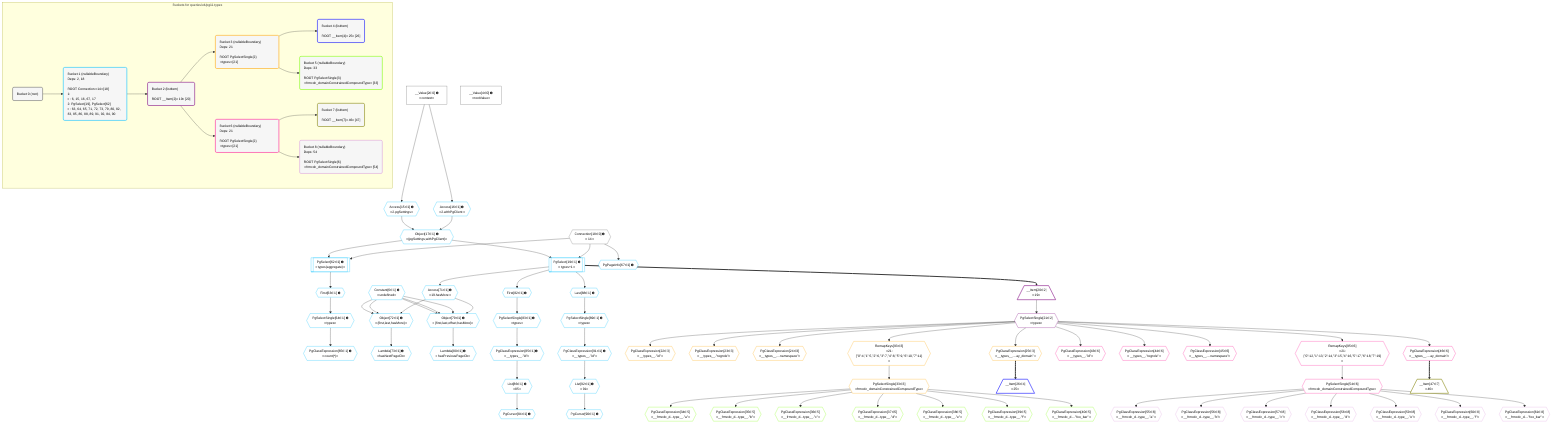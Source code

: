 %%{init: {'themeVariables': { 'fontSize': '12px'}}}%%
graph TD
    classDef path fill:#eee,stroke:#000,color:#000
    classDef plan fill:#fff,stroke-width:1px,color:#000
    classDef itemplan fill:#fff,stroke-width:2px,color:#000
    classDef unbatchedplan fill:#dff,stroke-width:1px,color:#000
    classDef sideeffectplan fill:#fcc,stroke-width:2px,color:#000
    classDef bucket fill:#f6f6f6,color:#000,stroke-width:2px,text-align:left


    %% plan dependencies
    __Value2["__Value[2∈0] ➊<br />ᐸcontextᐳ"]:::plan
    __Value4["__Value[4∈0] ➊<br />ᐸrootValueᐳ"]:::plan
    Connection18{{"Connection[18∈0] ➊<br />ᐸ14ᐳ"}}:::plan
    Object79{{"Object[79∈1] ➊<br />ᐸ{first,last,offset,hasMore}ᐳ"}}:::plan
    Constant6{{"Constant[6∈1] ➊<br />ᐸundefinedᐳ"}}:::plan
    Access71{{"Access[71∈1] ➊<br />ᐸ19.hasMoreᐳ"}}:::plan
    Constant6 & Constant6 & Constant6 & Access71 --> Object79
    Object72{{"Object[72∈1] ➊<br />ᐸ{first,last,hasMore}ᐳ"}}:::plan
    Constant6 & Constant6 & Access71 --> Object72
    Object17{{"Object[17∈1] ➊<br />ᐸ{pgSettings,withPgClient}ᐳ"}}:::plan
    Access15{{"Access[15∈1] ➊<br />ᐸ2.pgSettingsᐳ"}}:::plan
    Access16{{"Access[16∈1] ➊<br />ᐸ2.withPgClientᐳ"}}:::plan
    Access15 & Access16 --> Object17
    PgSelect19[["PgSelect[19∈1] ➊<br />ᐸtypes+1ᐳ"]]:::plan
    Object17 & Connection18 --> PgSelect19
    PgSelect62[["PgSelect[62∈1] ➊<br />ᐸtypes(aggregate)ᐳ"]]:::plan
    Object17 & Connection18 --> PgSelect62
    __Value2 --> Access15
    __Value2 --> Access16
    First63{{"First[63∈1] ➊"}}:::plan
    PgSelect62 --> First63
    PgSelectSingle64{{"PgSelectSingle[64∈1] ➊<br />ᐸtypesᐳ"}}:::plan
    First63 --> PgSelectSingle64
    PgClassExpression65{{"PgClassExpression[65∈1] ➊<br />ᐸcount(*)ᐳ"}}:::plan
    PgSelectSingle64 --> PgClassExpression65
    PgPageInfo67{{"PgPageInfo[67∈1] ➊"}}:::plan
    Connection18 --> PgPageInfo67
    PgSelect19 --> Access71
    Lambda73{{"Lambda[73∈1] ➊<br />ᐸhasNextPageCbᐳ"}}:::plan
    Object72 --> Lambda73
    Lambda80{{"Lambda[80∈1] ➊<br />ᐸhasPreviousPageCbᐳ"}}:::plan
    Object79 --> Lambda80
    First82{{"First[82∈1] ➊"}}:::plan
    PgSelect19 --> First82
    PgSelectSingle83{{"PgSelectSingle[83∈1] ➊<br />ᐸtypesᐳ"}}:::plan
    First82 --> PgSelectSingle83
    PgCursor84{{"PgCursor[84∈1] ➊"}}:::plan
    List86{{"List[86∈1] ➊<br />ᐸ85ᐳ"}}:::plan
    List86 --> PgCursor84
    PgClassExpression85{{"PgClassExpression[85∈1] ➊<br />ᐸ__types__.”id”ᐳ"}}:::plan
    PgSelectSingle83 --> PgClassExpression85
    PgClassExpression85 --> List86
    Last88{{"Last[88∈1] ➊"}}:::plan
    PgSelect19 --> Last88
    PgSelectSingle89{{"PgSelectSingle[89∈1] ➊<br />ᐸtypesᐳ"}}:::plan
    Last88 --> PgSelectSingle89
    PgCursor90{{"PgCursor[90∈1] ➊"}}:::plan
    List92{{"List[92∈1] ➊<br />ᐸ91ᐳ"}}:::plan
    List92 --> PgCursor90
    PgClassExpression91{{"PgClassExpression[91∈1] ➊<br />ᐸ__types__.”id”ᐳ"}}:::plan
    PgSelectSingle89 --> PgClassExpression91
    PgClassExpression91 --> List92
    __Item20[/"__Item[20∈2]<br />ᐸ19ᐳ"\]:::itemplan
    PgSelect19 ==> __Item20
    PgSelectSingle21{{"PgSelectSingle[21∈2]<br />ᐸtypesᐳ"}}:::plan
    __Item20 --> PgSelectSingle21
    PgClassExpression22{{"PgClassExpression[22∈3]<br />ᐸ__types__.”id”ᐳ"}}:::plan
    PgSelectSingle21 --> PgClassExpression22
    PgClassExpression23{{"PgClassExpression[23∈3]<br />ᐸ__types__.”regrole”ᐳ"}}:::plan
    PgSelectSingle21 --> PgClassExpression23
    PgClassExpression24{{"PgClassExpression[24∈3]<br />ᐸ__types__....namespace”ᐳ"}}:::plan
    PgSelectSingle21 --> PgClassExpression24
    PgClassExpression25{{"PgClassExpression[25∈3]<br />ᐸ__types__....ay_domain”ᐳ"}}:::plan
    PgSelectSingle21 --> PgClassExpression25
    PgSelectSingle33{{"PgSelectSingle[33∈3]<br />ᐸfrmcdc_domainConstrainedCompoundTypeᐳ"}}:::plan
    RemapKeys93{{"RemapKeys[93∈3]<br />ᐸ21:{”0”:4,”1”:5,”2”:6,”3”:7,”4”:8,”5”:9,”6”:10,”7”:11}ᐳ"}}:::plan
    RemapKeys93 --> PgSelectSingle33
    PgSelectSingle21 --> RemapKeys93
    __Item26[/"__Item[26∈4]<br />ᐸ25ᐳ"\]:::itemplan
    PgClassExpression25 ==> __Item26
    PgClassExpression34{{"PgClassExpression[34∈5]<br />ᐸ__frmcdc_d...type__.”a”ᐳ"}}:::plan
    PgSelectSingle33 --> PgClassExpression34
    PgClassExpression35{{"PgClassExpression[35∈5]<br />ᐸ__frmcdc_d...type__.”b”ᐳ"}}:::plan
    PgSelectSingle33 --> PgClassExpression35
    PgClassExpression36{{"PgClassExpression[36∈5]<br />ᐸ__frmcdc_d...type__.”c”ᐳ"}}:::plan
    PgSelectSingle33 --> PgClassExpression36
    PgClassExpression37{{"PgClassExpression[37∈5]<br />ᐸ__frmcdc_d...type__.”d”ᐳ"}}:::plan
    PgSelectSingle33 --> PgClassExpression37
    PgClassExpression38{{"PgClassExpression[38∈5]<br />ᐸ__frmcdc_d...type__.”e”ᐳ"}}:::plan
    PgSelectSingle33 --> PgClassExpression38
    PgClassExpression39{{"PgClassExpression[39∈5]<br />ᐸ__frmcdc_d...type__.”f”ᐳ"}}:::plan
    PgSelectSingle33 --> PgClassExpression39
    PgClassExpression40{{"PgClassExpression[40∈5]<br />ᐸ__frmcdc_d....”foo_bar”ᐳ"}}:::plan
    PgSelectSingle33 --> PgClassExpression40
    PgClassExpression43{{"PgClassExpression[43∈6]<br />ᐸ__types__.”id”ᐳ"}}:::plan
    PgSelectSingle21 --> PgClassExpression43
    PgClassExpression44{{"PgClassExpression[44∈6]<br />ᐸ__types__.”regrole”ᐳ"}}:::plan
    PgSelectSingle21 --> PgClassExpression44
    PgClassExpression45{{"PgClassExpression[45∈6]<br />ᐸ__types__....namespace”ᐳ"}}:::plan
    PgSelectSingle21 --> PgClassExpression45
    PgClassExpression46{{"PgClassExpression[46∈6]<br />ᐸ__types__....ay_domain”ᐳ"}}:::plan
    PgSelectSingle21 --> PgClassExpression46
    PgSelectSingle54{{"PgSelectSingle[54∈6]<br />ᐸfrmcdc_domainConstrainedCompoundTypeᐳ"}}:::plan
    RemapKeys95{{"RemapKeys[95∈6]<br />ᐸ21:{”0”:12,”1”:13,”2”:14,”3”:15,”4”:16,”5”:17,”6”:18,”7”:19}ᐳ"}}:::plan
    RemapKeys95 --> PgSelectSingle54
    PgSelectSingle21 --> RemapKeys95
    __Item47[/"__Item[47∈7]<br />ᐸ46ᐳ"\]:::itemplan
    PgClassExpression46 ==> __Item47
    PgClassExpression55{{"PgClassExpression[55∈8]<br />ᐸ__frmcdc_d...type__.”a”ᐳ"}}:::plan
    PgSelectSingle54 --> PgClassExpression55
    PgClassExpression56{{"PgClassExpression[56∈8]<br />ᐸ__frmcdc_d...type__.”b”ᐳ"}}:::plan
    PgSelectSingle54 --> PgClassExpression56
    PgClassExpression57{{"PgClassExpression[57∈8]<br />ᐸ__frmcdc_d...type__.”c”ᐳ"}}:::plan
    PgSelectSingle54 --> PgClassExpression57
    PgClassExpression58{{"PgClassExpression[58∈8]<br />ᐸ__frmcdc_d...type__.”d”ᐳ"}}:::plan
    PgSelectSingle54 --> PgClassExpression58
    PgClassExpression59{{"PgClassExpression[59∈8]<br />ᐸ__frmcdc_d...type__.”e”ᐳ"}}:::plan
    PgSelectSingle54 --> PgClassExpression59
    PgClassExpression60{{"PgClassExpression[60∈8]<br />ᐸ__frmcdc_d...type__.”f”ᐳ"}}:::plan
    PgSelectSingle54 --> PgClassExpression60
    PgClassExpression61{{"PgClassExpression[61∈8]<br />ᐸ__frmcdc_d....”foo_bar”ᐳ"}}:::plan
    PgSelectSingle54 --> PgClassExpression61

    %% define steps

    subgraph "Buckets for queries/v4/pg11.types"
    Bucket0("Bucket 0 (root)"):::bucket
    classDef bucket0 stroke:#696969
    class Bucket0,__Value2,__Value4,Connection18 bucket0
    Bucket1("Bucket 1 (nullableBoundary)<br />Deps: 2, 18<br /><br />ROOT Connectionᐸ14ᐳ[18]<br />1: <br />ᐳ: 6, 15, 16, 67, 17<br />2: PgSelect[19], PgSelect[62]<br />ᐳ: 63, 64, 65, 71, 72, 73, 79, 80, 82, 83, 85, 86, 88, 89, 91, 92, 84, 90"):::bucket
    classDef bucket1 stroke:#00bfff
    class Bucket1,Constant6,Access15,Access16,Object17,PgSelect19,PgSelect62,First63,PgSelectSingle64,PgClassExpression65,PgPageInfo67,Access71,Object72,Lambda73,Object79,Lambda80,First82,PgSelectSingle83,PgCursor84,PgClassExpression85,List86,Last88,PgSelectSingle89,PgCursor90,PgClassExpression91,List92 bucket1
    Bucket2("Bucket 2 (listItem)<br /><br />ROOT __Item{2}ᐸ19ᐳ[20]"):::bucket
    classDef bucket2 stroke:#7f007f
    class Bucket2,__Item20,PgSelectSingle21 bucket2
    Bucket3("Bucket 3 (nullableBoundary)<br />Deps: 21<br /><br />ROOT PgSelectSingle{2}ᐸtypesᐳ[21]"):::bucket
    classDef bucket3 stroke:#ffa500
    class Bucket3,PgClassExpression22,PgClassExpression23,PgClassExpression24,PgClassExpression25,PgSelectSingle33,RemapKeys93 bucket3
    Bucket4("Bucket 4 (listItem)<br /><br />ROOT __Item{4}ᐸ25ᐳ[26]"):::bucket
    classDef bucket4 stroke:#0000ff
    class Bucket4,__Item26 bucket4
    Bucket5("Bucket 5 (nullableBoundary)<br />Deps: 33<br /><br />ROOT PgSelectSingle{3}ᐸfrmcdc_domainConstrainedCompoundTypeᐳ[33]"):::bucket
    classDef bucket5 stroke:#7fff00
    class Bucket5,PgClassExpression34,PgClassExpression35,PgClassExpression36,PgClassExpression37,PgClassExpression38,PgClassExpression39,PgClassExpression40 bucket5
    Bucket6("Bucket 6 (nullableBoundary)<br />Deps: 21<br /><br />ROOT PgSelectSingle{2}ᐸtypesᐳ[21]"):::bucket
    classDef bucket6 stroke:#ff1493
    class Bucket6,PgClassExpression43,PgClassExpression44,PgClassExpression45,PgClassExpression46,PgSelectSingle54,RemapKeys95 bucket6
    Bucket7("Bucket 7 (listItem)<br /><br />ROOT __Item{7}ᐸ46ᐳ[47]"):::bucket
    classDef bucket7 stroke:#808000
    class Bucket7,__Item47 bucket7
    Bucket8("Bucket 8 (nullableBoundary)<br />Deps: 54<br /><br />ROOT PgSelectSingle{6}ᐸfrmcdc_domainConstrainedCompoundTypeᐳ[54]"):::bucket
    classDef bucket8 stroke:#dda0dd
    class Bucket8,PgClassExpression55,PgClassExpression56,PgClassExpression57,PgClassExpression58,PgClassExpression59,PgClassExpression60,PgClassExpression61 bucket8
    Bucket0 --> Bucket1
    Bucket1 --> Bucket2
    Bucket2 --> Bucket3 & Bucket6
    Bucket3 --> Bucket4 & Bucket5
    Bucket6 --> Bucket7 & Bucket8
    end